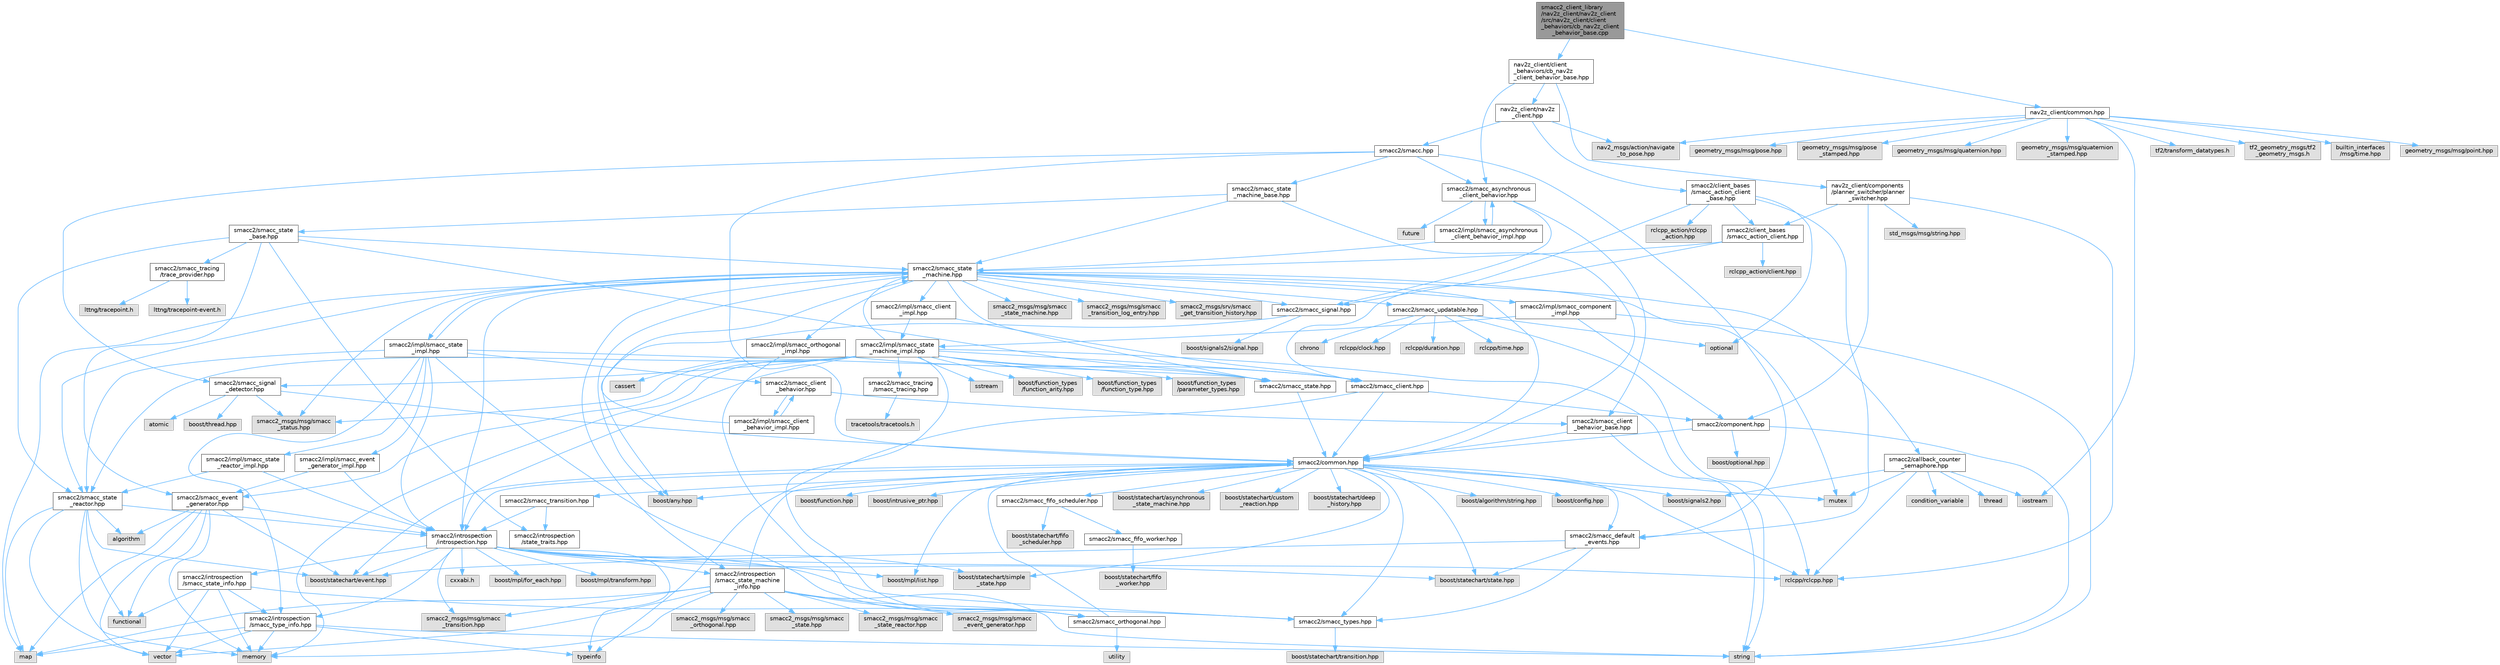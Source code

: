 digraph "smacc2_client_library/nav2z_client/nav2z_client/src/nav2z_client/client_behaviors/cb_nav2z_client_behavior_base.cpp"
{
 // LATEX_PDF_SIZE
  bgcolor="transparent";
  edge [fontname=Helvetica,fontsize=10,labelfontname=Helvetica,labelfontsize=10];
  node [fontname=Helvetica,fontsize=10,shape=box,height=0.2,width=0.4];
  Node1 [label="smacc2_client_library\l/nav2z_client/nav2z_client\l/src/nav2z_client/client\l_behaviors/cb_nav2z_client\l_behavior_base.cpp",height=0.2,width=0.4,color="gray40", fillcolor="grey60", style="filled", fontcolor="black",tooltip=" "];
  Node1 -> Node2 [color="steelblue1",style="solid"];
  Node2 [label="nav2z_client/client\l_behaviors/cb_nav2z\l_client_behavior_base.hpp",height=0.2,width=0.4,color="grey40", fillcolor="white", style="filled",URL="$cb__nav2z__client__behavior__base_8hpp.html",tooltip=" "];
  Node2 -> Node3 [color="steelblue1",style="solid"];
  Node3 [label="nav2z_client/components\l/planner_switcher/planner\l_switcher.hpp",height=0.2,width=0.4,color="grey40", fillcolor="white", style="filled",URL="$planner__switcher_8hpp.html",tooltip=" "];
  Node3 -> Node4 [color="steelblue1",style="solid"];
  Node4 [label="rclcpp/rclcpp.hpp",height=0.2,width=0.4,color="grey60", fillcolor="#E0E0E0", style="filled",tooltip=" "];
  Node3 -> Node5 [color="steelblue1",style="solid"];
  Node5 [label="smacc2/client_bases\l/smacc_action_client.hpp",height=0.2,width=0.4,color="grey40", fillcolor="white", style="filled",URL="$smacc__action__client_8hpp.html",tooltip=" "];
  Node5 -> Node6 [color="steelblue1",style="solid"];
  Node6 [label="smacc2/smacc_client.hpp",height=0.2,width=0.4,color="grey40", fillcolor="white", style="filled",URL="$smacc__client_8hpp.html",tooltip=" "];
  Node6 -> Node7 [color="steelblue1",style="solid"];
  Node7 [label="smacc2/common.hpp",height=0.2,width=0.4,color="grey40", fillcolor="white", style="filled",URL="$include_2smacc2_2common_8hpp.html",tooltip=" "];
  Node7 -> Node8 [color="steelblue1",style="solid"];
  Node8 [label="boost/statechart/asynchronous\l_state_machine.hpp",height=0.2,width=0.4,color="grey60", fillcolor="#E0E0E0", style="filled",tooltip=" "];
  Node7 -> Node9 [color="steelblue1",style="solid"];
  Node9 [label="boost/statechart/custom\l_reaction.hpp",height=0.2,width=0.4,color="grey60", fillcolor="#E0E0E0", style="filled",tooltip=" "];
  Node7 -> Node10 [color="steelblue1",style="solid"];
  Node10 [label="boost/statechart/deep\l_history.hpp",height=0.2,width=0.4,color="grey60", fillcolor="#E0E0E0", style="filled",tooltip=" "];
  Node7 -> Node11 [color="steelblue1",style="solid"];
  Node11 [label="boost/statechart/event.hpp",height=0.2,width=0.4,color="grey60", fillcolor="#E0E0E0", style="filled",tooltip=" "];
  Node7 -> Node12 [color="steelblue1",style="solid"];
  Node12 [label="boost/statechart/simple\l_state.hpp",height=0.2,width=0.4,color="grey60", fillcolor="#E0E0E0", style="filled",tooltip=" "];
  Node7 -> Node13 [color="steelblue1",style="solid"];
  Node13 [label="boost/statechart/state.hpp",height=0.2,width=0.4,color="grey60", fillcolor="#E0E0E0", style="filled",tooltip=" "];
  Node7 -> Node14 [color="steelblue1",style="solid"];
  Node14 [label="boost/algorithm/string.hpp",height=0.2,width=0.4,color="grey60", fillcolor="#E0E0E0", style="filled",tooltip=" "];
  Node7 -> Node15 [color="steelblue1",style="solid"];
  Node15 [label="boost/any.hpp",height=0.2,width=0.4,color="grey60", fillcolor="#E0E0E0", style="filled",tooltip=" "];
  Node7 -> Node16 [color="steelblue1",style="solid"];
  Node16 [label="boost/config.hpp",height=0.2,width=0.4,color="grey60", fillcolor="#E0E0E0", style="filled",tooltip=" "];
  Node7 -> Node17 [color="steelblue1",style="solid"];
  Node17 [label="boost/function.hpp",height=0.2,width=0.4,color="grey60", fillcolor="#E0E0E0", style="filled",tooltip=" "];
  Node7 -> Node18 [color="steelblue1",style="solid"];
  Node18 [label="boost/intrusive_ptr.hpp",height=0.2,width=0.4,color="grey60", fillcolor="#E0E0E0", style="filled",tooltip=" "];
  Node7 -> Node19 [color="steelblue1",style="solid"];
  Node19 [label="boost/mpl/list.hpp",height=0.2,width=0.4,color="grey60", fillcolor="#E0E0E0", style="filled",tooltip=" "];
  Node7 -> Node20 [color="steelblue1",style="solid"];
  Node20 [label="boost/signals2.hpp",height=0.2,width=0.4,color="grey60", fillcolor="#E0E0E0", style="filled",tooltip=" "];
  Node7 -> Node21 [color="steelblue1",style="solid"];
  Node21 [label="mutex",height=0.2,width=0.4,color="grey60", fillcolor="#E0E0E0", style="filled",tooltip=" "];
  Node7 -> Node4 [color="steelblue1",style="solid"];
  Node7 -> Node22 [color="steelblue1",style="solid"];
  Node22 [label="smacc2/introspection\l/introspection.hpp",height=0.2,width=0.4,color="grey40", fillcolor="white", style="filled",URL="$introspection_8hpp.html",tooltip=" "];
  Node22 -> Node11 [color="steelblue1",style="solid"];
  Node22 -> Node12 [color="steelblue1",style="solid"];
  Node22 -> Node13 [color="steelblue1",style="solid"];
  Node22 -> Node23 [color="steelblue1",style="solid"];
  Node23 [label="boost/mpl/for_each.hpp",height=0.2,width=0.4,color="grey60", fillcolor="#E0E0E0", style="filled",tooltip=" "];
  Node22 -> Node19 [color="steelblue1",style="solid"];
  Node22 -> Node24 [color="steelblue1",style="solid"];
  Node24 [label="boost/mpl/transform.hpp",height=0.2,width=0.4,color="grey60", fillcolor="#E0E0E0", style="filled",tooltip=" "];
  Node22 -> Node4 [color="steelblue1",style="solid"];
  Node22 -> Node25 [color="steelblue1",style="solid"];
  Node25 [label="typeinfo",height=0.2,width=0.4,color="grey60", fillcolor="#E0E0E0", style="filled",tooltip=" "];
  Node22 -> Node26 [color="steelblue1",style="solid"];
  Node26 [label="smacc2/introspection\l/smacc_state_info.hpp",height=0.2,width=0.4,color="grey40", fillcolor="white", style="filled",URL="$smacc__state__info_8hpp.html",tooltip=" "];
  Node26 -> Node27 [color="steelblue1",style="solid"];
  Node27 [label="functional",height=0.2,width=0.4,color="grey60", fillcolor="#E0E0E0", style="filled",tooltip=" "];
  Node26 -> Node28 [color="steelblue1",style="solid"];
  Node28 [label="memory",height=0.2,width=0.4,color="grey60", fillcolor="#E0E0E0", style="filled",tooltip=" "];
  Node26 -> Node29 [color="steelblue1",style="solid"];
  Node29 [label="smacc2/introspection\l/smacc_type_info.hpp",height=0.2,width=0.4,color="grey40", fillcolor="white", style="filled",URL="$smacc__type__info_8hpp.html",tooltip=" "];
  Node29 -> Node30 [color="steelblue1",style="solid"];
  Node30 [label="map",height=0.2,width=0.4,color="grey60", fillcolor="#E0E0E0", style="filled",tooltip=" "];
  Node29 -> Node28 [color="steelblue1",style="solid"];
  Node29 -> Node31 [color="steelblue1",style="solid"];
  Node31 [label="string",height=0.2,width=0.4,color="grey60", fillcolor="#E0E0E0", style="filled",tooltip=" "];
  Node29 -> Node25 [color="steelblue1",style="solid"];
  Node29 -> Node32 [color="steelblue1",style="solid"];
  Node32 [label="vector",height=0.2,width=0.4,color="grey60", fillcolor="#E0E0E0", style="filled",tooltip=" "];
  Node26 -> Node33 [color="steelblue1",style="solid"];
  Node33 [label="smacc2/smacc_types.hpp",height=0.2,width=0.4,color="grey40", fillcolor="white", style="filled",URL="$smacc__types_8hpp.html",tooltip=" "];
  Node33 -> Node34 [color="steelblue1",style="solid"];
  Node34 [label="boost/statechart/transition.hpp",height=0.2,width=0.4,color="grey60", fillcolor="#E0E0E0", style="filled",tooltip=" "];
  Node26 -> Node32 [color="steelblue1",style="solid"];
  Node22 -> Node29 [color="steelblue1",style="solid"];
  Node22 -> Node33 [color="steelblue1",style="solid"];
  Node22 -> Node35 [color="steelblue1",style="solid"];
  Node35 [label="cxxabi.h",height=0.2,width=0.4,color="grey60", fillcolor="#E0E0E0", style="filled",tooltip=" "];
  Node22 -> Node36 [color="steelblue1",style="solid"];
  Node36 [label="smacc2_msgs/msg/smacc\l_transition.hpp",height=0.2,width=0.4,color="grey60", fillcolor="#E0E0E0", style="filled",tooltip=" "];
  Node22 -> Node37 [color="steelblue1",style="solid"];
  Node37 [label="smacc2/introspection\l/smacc_state_machine\l_info.hpp",height=0.2,width=0.4,color="grey40", fillcolor="white", style="filled",URL="$smacc__state__machine__info_8hpp.html",tooltip=" "];
  Node37 -> Node30 [color="steelblue1",style="solid"];
  Node37 -> Node28 [color="steelblue1",style="solid"];
  Node37 -> Node31 [color="steelblue1",style="solid"];
  Node37 -> Node32 [color="steelblue1",style="solid"];
  Node37 -> Node7 [color="steelblue1",style="solid"];
  Node37 -> Node38 [color="steelblue1",style="solid"];
  Node38 [label="smacc2/smacc_orthogonal.hpp",height=0.2,width=0.4,color="grey40", fillcolor="white", style="filled",URL="$smacc__orthogonal_8hpp.html",tooltip=" "];
  Node38 -> Node7 [color="steelblue1",style="solid"];
  Node38 -> Node39 [color="steelblue1",style="solid"];
  Node39 [label="utility",height=0.2,width=0.4,color="grey60", fillcolor="#E0E0E0", style="filled",tooltip=" "];
  Node37 -> Node40 [color="steelblue1",style="solid"];
  Node40 [label="smacc2_msgs/msg/smacc\l_event_generator.hpp",height=0.2,width=0.4,color="grey60", fillcolor="#E0E0E0", style="filled",tooltip=" "];
  Node37 -> Node41 [color="steelblue1",style="solid"];
  Node41 [label="smacc2_msgs/msg/smacc\l_orthogonal.hpp",height=0.2,width=0.4,color="grey60", fillcolor="#E0E0E0", style="filled",tooltip=" "];
  Node37 -> Node42 [color="steelblue1",style="solid"];
  Node42 [label="smacc2_msgs/msg/smacc\l_state.hpp",height=0.2,width=0.4,color="grey60", fillcolor="#E0E0E0", style="filled",tooltip=" "];
  Node37 -> Node43 [color="steelblue1",style="solid"];
  Node43 [label="smacc2_msgs/msg/smacc\l_state_reactor.hpp",height=0.2,width=0.4,color="grey60", fillcolor="#E0E0E0", style="filled",tooltip=" "];
  Node37 -> Node36 [color="steelblue1",style="solid"];
  Node7 -> Node44 [color="steelblue1",style="solid"];
  Node44 [label="smacc2/smacc_fifo_scheduler.hpp",height=0.2,width=0.4,color="grey40", fillcolor="white", style="filled",URL="$smacc__fifo__scheduler_8hpp.html",tooltip=" "];
  Node44 -> Node45 [color="steelblue1",style="solid"];
  Node45 [label="boost/statechart/fifo\l_scheduler.hpp",height=0.2,width=0.4,color="grey60", fillcolor="#E0E0E0", style="filled",tooltip=" "];
  Node44 -> Node46 [color="steelblue1",style="solid"];
  Node46 [label="smacc2/smacc_fifo_worker.hpp",height=0.2,width=0.4,color="grey40", fillcolor="white", style="filled",URL="$smacc__fifo__worker_8hpp.html",tooltip=" "];
  Node46 -> Node47 [color="steelblue1",style="solid"];
  Node47 [label="boost/statechart/fifo\l_worker.hpp",height=0.2,width=0.4,color="grey60", fillcolor="#E0E0E0", style="filled",tooltip=" "];
  Node7 -> Node33 [color="steelblue1",style="solid"];
  Node7 -> Node48 [color="steelblue1",style="solid"];
  Node48 [label="smacc2/smacc_default\l_events.hpp",height=0.2,width=0.4,color="grey40", fillcolor="white", style="filled",URL="$smacc__default__events_8hpp.html",tooltip=" "];
  Node48 -> Node33 [color="steelblue1",style="solid"];
  Node48 -> Node11 [color="steelblue1",style="solid"];
  Node48 -> Node13 [color="steelblue1",style="solid"];
  Node7 -> Node49 [color="steelblue1",style="solid"];
  Node49 [label="smacc2/smacc_transition.hpp",height=0.2,width=0.4,color="grey40", fillcolor="white", style="filled",URL="$smacc__transition_8hpp.html",tooltip=" "];
  Node49 -> Node22 [color="steelblue1",style="solid"];
  Node49 -> Node50 [color="steelblue1",style="solid"];
  Node50 [label="smacc2/introspection\l/state_traits.hpp",height=0.2,width=0.4,color="grey40", fillcolor="white", style="filled",URL="$state__traits_8hpp.html",tooltip=" "];
  Node6 -> Node51 [color="steelblue1",style="solid"];
  Node51 [label="smacc2/component.hpp",height=0.2,width=0.4,color="grey40", fillcolor="white", style="filled",URL="$component_8hpp.html",tooltip=" "];
  Node51 -> Node31 [color="steelblue1",style="solid"];
  Node51 -> Node52 [color="steelblue1",style="solid"];
  Node52 [label="boost/optional.hpp",height=0.2,width=0.4,color="grey60", fillcolor="#E0E0E0", style="filled",tooltip=" "];
  Node51 -> Node7 [color="steelblue1",style="solid"];
  Node6 -> Node25 [color="steelblue1",style="solid"];
  Node5 -> Node53 [color="steelblue1",style="solid"];
  Node53 [label="smacc2/smacc_state\l_machine.hpp",height=0.2,width=0.4,color="grey40", fillcolor="white", style="filled",URL="$smacc__state__machine_8hpp.html",tooltip=" "];
  Node53 -> Node15 [color="steelblue1",style="solid"];
  Node53 -> Node30 [color="steelblue1",style="solid"];
  Node53 -> Node21 [color="steelblue1",style="solid"];
  Node53 -> Node7 [color="steelblue1",style="solid"];
  Node53 -> Node22 [color="steelblue1",style="solid"];
  Node53 -> Node37 [color="steelblue1",style="solid"];
  Node53 -> Node54 [color="steelblue1",style="solid"];
  Node54 [label="smacc2/smacc_signal.hpp",height=0.2,width=0.4,color="grey40", fillcolor="white", style="filled",URL="$smacc__signal_8hpp.html",tooltip=" "];
  Node54 -> Node15 [color="steelblue1",style="solid"];
  Node54 -> Node55 [color="steelblue1",style="solid"];
  Node55 [label="boost/signals2/signal.hpp",height=0.2,width=0.4,color="grey60", fillcolor="#E0E0E0", style="filled",tooltip=" "];
  Node53 -> Node56 [color="steelblue1",style="solid"];
  Node56 [label="smacc2/smacc_updatable.hpp",height=0.2,width=0.4,color="grey40", fillcolor="white", style="filled",URL="$smacc__updatable_8hpp.html",tooltip=" "];
  Node56 -> Node57 [color="steelblue1",style="solid"];
  Node57 [label="chrono",height=0.2,width=0.4,color="grey60", fillcolor="#E0E0E0", style="filled",tooltip=" "];
  Node56 -> Node58 [color="steelblue1",style="solid"];
  Node58 [label="optional",height=0.2,width=0.4,color="grey60", fillcolor="#E0E0E0", style="filled",tooltip=" "];
  Node56 -> Node59 [color="steelblue1",style="solid"];
  Node59 [label="rclcpp/clock.hpp",height=0.2,width=0.4,color="grey60", fillcolor="#E0E0E0", style="filled",tooltip=" "];
  Node56 -> Node60 [color="steelblue1",style="solid"];
  Node60 [label="rclcpp/duration.hpp",height=0.2,width=0.4,color="grey60", fillcolor="#E0E0E0", style="filled",tooltip=" "];
  Node56 -> Node4 [color="steelblue1",style="solid"];
  Node56 -> Node61 [color="steelblue1",style="solid"];
  Node61 [label="rclcpp/time.hpp",height=0.2,width=0.4,color="grey60", fillcolor="#E0E0E0", style="filled",tooltip=" "];
  Node53 -> Node62 [color="steelblue1",style="solid"];
  Node62 [label="smacc2_msgs/msg/smacc\l_state_machine.hpp",height=0.2,width=0.4,color="grey60", fillcolor="#E0E0E0", style="filled",tooltip=" "];
  Node53 -> Node63 [color="steelblue1",style="solid"];
  Node63 [label="smacc2_msgs/msg/smacc\l_status.hpp",height=0.2,width=0.4,color="grey60", fillcolor="#E0E0E0", style="filled",tooltip=" "];
  Node53 -> Node64 [color="steelblue1",style="solid"];
  Node64 [label="smacc2_msgs/msg/smacc\l_transition_log_entry.hpp",height=0.2,width=0.4,color="grey60", fillcolor="#E0E0E0", style="filled",tooltip=" "];
  Node53 -> Node65 [color="steelblue1",style="solid"];
  Node65 [label="smacc2_msgs/srv/smacc\l_get_transition_history.hpp",height=0.2,width=0.4,color="grey60", fillcolor="#E0E0E0", style="filled",tooltip=" "];
  Node53 -> Node66 [color="steelblue1",style="solid"];
  Node66 [label="smacc2/callback_counter\l_semaphore.hpp",height=0.2,width=0.4,color="grey40", fillcolor="white", style="filled",URL="$callback__counter__semaphore_8hpp.html",tooltip=" "];
  Node66 -> Node20 [color="steelblue1",style="solid"];
  Node66 -> Node67 [color="steelblue1",style="solid"];
  Node67 [label="condition_variable",height=0.2,width=0.4,color="grey60", fillcolor="#E0E0E0", style="filled",tooltip=" "];
  Node66 -> Node68 [color="steelblue1",style="solid"];
  Node68 [label="iostream",height=0.2,width=0.4,color="grey60", fillcolor="#E0E0E0", style="filled",tooltip=" "];
  Node66 -> Node21 [color="steelblue1",style="solid"];
  Node66 -> Node4 [color="steelblue1",style="solid"];
  Node66 -> Node69 [color="steelblue1",style="solid"];
  Node69 [label="thread",height=0.2,width=0.4,color="grey60", fillcolor="#E0E0E0", style="filled",tooltip=" "];
  Node53 -> Node70 [color="steelblue1",style="solid"];
  Node70 [label="smacc2/smacc_state.hpp",height=0.2,width=0.4,color="grey40", fillcolor="white", style="filled",URL="$smacc__state_8hpp.html",tooltip=" "];
  Node70 -> Node7 [color="steelblue1",style="solid"];
  Node53 -> Node71 [color="steelblue1",style="solid"];
  Node71 [label="smacc2/smacc_state\l_reactor.hpp",height=0.2,width=0.4,color="grey40", fillcolor="white", style="filled",URL="$smacc__state__reactor_8hpp.html",tooltip=" "];
  Node71 -> Node72 [color="steelblue1",style="solid"];
  Node72 [label="algorithm",height=0.2,width=0.4,color="grey60", fillcolor="#E0E0E0", style="filled",tooltip=" "];
  Node71 -> Node11 [color="steelblue1",style="solid"];
  Node71 -> Node27 [color="steelblue1",style="solid"];
  Node71 -> Node30 [color="steelblue1",style="solid"];
  Node71 -> Node28 [color="steelblue1",style="solid"];
  Node71 -> Node22 [color="steelblue1",style="solid"];
  Node71 -> Node32 [color="steelblue1",style="solid"];
  Node53 -> Node73 [color="steelblue1",style="solid"];
  Node73 [label="smacc2/impl/smacc_client\l_impl.hpp",height=0.2,width=0.4,color="grey40", fillcolor="white", style="filled",URL="$smacc__client__impl_8hpp.html",tooltip=" "];
  Node73 -> Node74 [color="steelblue1",style="solid"];
  Node74 [label="smacc2/impl/smacc_state\l_machine_impl.hpp",height=0.2,width=0.4,color="grey40", fillcolor="white", style="filled",URL="$smacc__state__machine__impl_8hpp.html",tooltip=" "];
  Node74 -> Node28 [color="steelblue1",style="solid"];
  Node74 -> Node75 [color="steelblue1",style="solid"];
  Node75 [label="sstream",height=0.2,width=0.4,color="grey60", fillcolor="#E0E0E0", style="filled",tooltip=" "];
  Node74 -> Node31 [color="steelblue1",style="solid"];
  Node74 -> Node22 [color="steelblue1",style="solid"];
  Node74 -> Node6 [color="steelblue1",style="solid"];
  Node74 -> Node76 [color="steelblue1",style="solid"];
  Node76 [label="smacc2/smacc_event\l_generator.hpp",height=0.2,width=0.4,color="grey40", fillcolor="white", style="filled",URL="$smacc__event__generator_8hpp.html",tooltip=" "];
  Node76 -> Node72 [color="steelblue1",style="solid"];
  Node76 -> Node11 [color="steelblue1",style="solid"];
  Node76 -> Node27 [color="steelblue1",style="solid"];
  Node76 -> Node30 [color="steelblue1",style="solid"];
  Node76 -> Node28 [color="steelblue1",style="solid"];
  Node76 -> Node22 [color="steelblue1",style="solid"];
  Node76 -> Node32 [color="steelblue1",style="solid"];
  Node74 -> Node38 [color="steelblue1",style="solid"];
  Node74 -> Node77 [color="steelblue1",style="solid"];
  Node77 [label="smacc2/smacc_signal\l_detector.hpp",height=0.2,width=0.4,color="grey40", fillcolor="white", style="filled",URL="$smacc__signal__detector_8hpp.html",tooltip=" "];
  Node77 -> Node78 [color="steelblue1",style="solid"];
  Node78 [label="atomic",height=0.2,width=0.4,color="grey60", fillcolor="#E0E0E0", style="filled",tooltip=" "];
  Node77 -> Node79 [color="steelblue1",style="solid"];
  Node79 [label="boost/thread.hpp",height=0.2,width=0.4,color="grey60", fillcolor="#E0E0E0", style="filled",tooltip=" "];
  Node77 -> Node7 [color="steelblue1",style="solid"];
  Node77 -> Node63 [color="steelblue1",style="solid"];
  Node74 -> Node70 [color="steelblue1",style="solid"];
  Node74 -> Node53 [color="steelblue1",style="solid"];
  Node74 -> Node71 [color="steelblue1",style="solid"];
  Node74 -> Node80 [color="steelblue1",style="solid"];
  Node80 [label="boost/function_types\l/function_arity.hpp",height=0.2,width=0.4,color="grey60", fillcolor="#E0E0E0", style="filled",tooltip=" "];
  Node74 -> Node81 [color="steelblue1",style="solid"];
  Node81 [label="boost/function_types\l/function_type.hpp",height=0.2,width=0.4,color="grey60", fillcolor="#E0E0E0", style="filled",tooltip=" "];
  Node74 -> Node82 [color="steelblue1",style="solid"];
  Node82 [label="boost/function_types\l/parameter_types.hpp",height=0.2,width=0.4,color="grey60", fillcolor="#E0E0E0", style="filled",tooltip=" "];
  Node74 -> Node83 [color="steelblue1",style="solid"];
  Node83 [label="smacc2/smacc_tracing\l/smacc_tracing.hpp",height=0.2,width=0.4,color="grey40", fillcolor="white", style="filled",URL="$smacc__tracing_8hpp.html",tooltip=" "];
  Node83 -> Node84 [color="steelblue1",style="solid"];
  Node84 [label="tracetools/tracetools.h",height=0.2,width=0.4,color="grey60", fillcolor="#E0E0E0", style="filled",tooltip=" "];
  Node74 -> Node63 [color="steelblue1",style="solid"];
  Node73 -> Node6 [color="steelblue1",style="solid"];
  Node53 -> Node85 [color="steelblue1",style="solid"];
  Node85 [label="smacc2/impl/smacc_component\l_impl.hpp",height=0.2,width=0.4,color="grey40", fillcolor="white", style="filled",URL="$smacc__component__impl_8hpp.html",tooltip=" "];
  Node85 -> Node31 [color="steelblue1",style="solid"];
  Node85 -> Node51 [color="steelblue1",style="solid"];
  Node85 -> Node74 [color="steelblue1",style="solid"];
  Node53 -> Node86 [color="steelblue1",style="solid"];
  Node86 [label="smacc2/impl/smacc_orthogonal\l_impl.hpp",height=0.2,width=0.4,color="grey40", fillcolor="white", style="filled",URL="$smacc__orthogonal__impl_8hpp.html",tooltip=" "];
  Node86 -> Node87 [color="steelblue1",style="solid"];
  Node87 [label="cassert",height=0.2,width=0.4,color="grey60", fillcolor="#E0E0E0", style="filled",tooltip=" "];
  Node86 -> Node6 [color="steelblue1",style="solid"];
  Node86 -> Node38 [color="steelblue1",style="solid"];
  Node53 -> Node88 [color="steelblue1",style="solid"];
  Node88 [label="smacc2/impl/smacc_state\l_impl.hpp",height=0.2,width=0.4,color="grey40", fillcolor="white", style="filled",URL="$smacc__state__impl_8hpp.html",tooltip=" "];
  Node88 -> Node22 [color="steelblue1",style="solid"];
  Node88 -> Node89 [color="steelblue1",style="solid"];
  Node89 [label="smacc2/smacc_client\l_behavior.hpp",height=0.2,width=0.4,color="grey40", fillcolor="white", style="filled",URL="$smacc__client__behavior_8hpp.html",tooltip=" "];
  Node89 -> Node90 [color="steelblue1",style="solid"];
  Node90 [label="smacc2/smacc_client\l_behavior_base.hpp",height=0.2,width=0.4,color="grey40", fillcolor="white", style="filled",URL="$smacc__client__behavior__base_8hpp.html",tooltip=" "];
  Node90 -> Node31 [color="steelblue1",style="solid"];
  Node90 -> Node7 [color="steelblue1",style="solid"];
  Node89 -> Node91 [color="steelblue1",style="solid"];
  Node91 [label="smacc2/impl/smacc_client\l_behavior_impl.hpp",height=0.2,width=0.4,color="grey40", fillcolor="white", style="filled",URL="$smacc__client__behavior__impl_8hpp.html",tooltip=" "];
  Node91 -> Node89 [color="steelblue1",style="solid"];
  Node91 -> Node53 [color="steelblue1",style="solid"];
  Node88 -> Node38 [color="steelblue1",style="solid"];
  Node88 -> Node70 [color="steelblue1",style="solid"];
  Node88 -> Node71 [color="steelblue1",style="solid"];
  Node88 -> Node29 [color="steelblue1",style="solid"];
  Node88 -> Node53 [color="steelblue1",style="solid"];
  Node88 -> Node92 [color="steelblue1",style="solid"];
  Node92 [label="smacc2/impl/smacc_event\l_generator_impl.hpp",height=0.2,width=0.4,color="grey40", fillcolor="white", style="filled",URL="$smacc__event__generator__impl_8hpp.html",tooltip=" "];
  Node92 -> Node22 [color="steelblue1",style="solid"];
  Node92 -> Node76 [color="steelblue1",style="solid"];
  Node88 -> Node93 [color="steelblue1",style="solid"];
  Node93 [label="smacc2/impl/smacc_state\l_reactor_impl.hpp",height=0.2,width=0.4,color="grey40", fillcolor="white", style="filled",URL="$smacc__state__reactor__impl_8hpp.html",tooltip=" "];
  Node93 -> Node22 [color="steelblue1",style="solid"];
  Node93 -> Node71 [color="steelblue1",style="solid"];
  Node5 -> Node94 [color="steelblue1",style="solid"];
  Node94 [label="rclcpp_action/client.hpp",height=0.2,width=0.4,color="grey60", fillcolor="#E0E0E0", style="filled",tooltip=" "];
  Node3 -> Node51 [color="steelblue1",style="solid"];
  Node3 -> Node95 [color="steelblue1",style="solid"];
  Node95 [label="std_msgs/msg/string.hpp",height=0.2,width=0.4,color="grey60", fillcolor="#E0E0E0", style="filled",tooltip=" "];
  Node2 -> Node96 [color="steelblue1",style="solid"];
  Node96 [label="nav2z_client/nav2z\l_client.hpp",height=0.2,width=0.4,color="grey40", fillcolor="white", style="filled",URL="$nav2z__client_8hpp.html",tooltip=" "];
  Node96 -> Node97 [color="steelblue1",style="solid"];
  Node97 [label="smacc2/client_bases\l/smacc_action_client\l_base.hpp",height=0.2,width=0.4,color="grey40", fillcolor="white", style="filled",URL="$smacc__action__client__base_8hpp.html",tooltip=" "];
  Node97 -> Node5 [color="steelblue1",style="solid"];
  Node97 -> Node48 [color="steelblue1",style="solid"];
  Node97 -> Node54 [color="steelblue1",style="solid"];
  Node97 -> Node58 [color="steelblue1",style="solid"];
  Node97 -> Node98 [color="steelblue1",style="solid"];
  Node98 [label="rclcpp_action/rclcpp\l_action.hpp",height=0.2,width=0.4,color="grey60", fillcolor="#E0E0E0", style="filled",tooltip=" "];
  Node96 -> Node99 [color="steelblue1",style="solid"];
  Node99 [label="smacc2/smacc.hpp",height=0.2,width=0.4,color="grey40", fillcolor="white", style="filled",URL="$smacc_8hpp.html",tooltip=" "];
  Node99 -> Node7 [color="steelblue1",style="solid"];
  Node99 -> Node100 [color="steelblue1",style="solid"];
  Node100 [label="smacc2/smacc_asynchronous\l_client_behavior.hpp",height=0.2,width=0.4,color="grey40", fillcolor="white", style="filled",URL="$smacc__asynchronous__client__behavior_8hpp.html",tooltip=" "];
  Node100 -> Node101 [color="steelblue1",style="solid"];
  Node101 [label="future",height=0.2,width=0.4,color="grey60", fillcolor="#E0E0E0", style="filled",tooltip=" "];
  Node100 -> Node90 [color="steelblue1",style="solid"];
  Node100 -> Node54 [color="steelblue1",style="solid"];
  Node100 -> Node102 [color="steelblue1",style="solid"];
  Node102 [label="smacc2/impl/smacc_asynchronous\l_client_behavior_impl.hpp",height=0.2,width=0.4,color="grey40", fillcolor="white", style="filled",URL="$smacc__asynchronous__client__behavior__impl_8hpp.html",tooltip=" "];
  Node102 -> Node100 [color="steelblue1",style="solid"];
  Node102 -> Node53 [color="steelblue1",style="solid"];
  Node99 -> Node48 [color="steelblue1",style="solid"];
  Node99 -> Node77 [color="steelblue1",style="solid"];
  Node99 -> Node103 [color="steelblue1",style="solid"];
  Node103 [label="smacc2/smacc_state\l_machine_base.hpp",height=0.2,width=0.4,color="grey40", fillcolor="white", style="filled",URL="$smacc__state__machine__base_8hpp.html",tooltip=" "];
  Node103 -> Node7 [color="steelblue1",style="solid"];
  Node103 -> Node104 [color="steelblue1",style="solid"];
  Node104 [label="smacc2/smacc_state\l_base.hpp",height=0.2,width=0.4,color="grey40", fillcolor="white", style="filled",URL="$smacc__state__base_8hpp.html",tooltip=" "];
  Node104 -> Node50 [color="steelblue1",style="solid"];
  Node104 -> Node76 [color="steelblue1",style="solid"];
  Node104 -> Node70 [color="steelblue1",style="solid"];
  Node104 -> Node53 [color="steelblue1",style="solid"];
  Node104 -> Node71 [color="steelblue1",style="solid"];
  Node104 -> Node105 [color="steelblue1",style="solid"];
  Node105 [label="smacc2/smacc_tracing\l/trace_provider.hpp",height=0.2,width=0.4,color="grey40", fillcolor="white", style="filled",URL="$trace__provider_8hpp.html",tooltip=" "];
  Node105 -> Node106 [color="steelblue1",style="solid"];
  Node106 [label="lttng/tracepoint.h",height=0.2,width=0.4,color="grey60", fillcolor="#E0E0E0", style="filled",tooltip=" "];
  Node105 -> Node107 [color="steelblue1",style="solid"];
  Node107 [label="lttng/tracepoint-event.h",height=0.2,width=0.4,color="grey60", fillcolor="#E0E0E0", style="filled",tooltip=" "];
  Node103 -> Node53 [color="steelblue1",style="solid"];
  Node96 -> Node108 [color="steelblue1",style="solid"];
  Node108 [label="nav2_msgs/action/navigate\l_to_pose.hpp",height=0.2,width=0.4,color="grey60", fillcolor="#E0E0E0", style="filled",tooltip=" "];
  Node2 -> Node100 [color="steelblue1",style="solid"];
  Node1 -> Node109 [color="steelblue1",style="solid"];
  Node109 [label="nav2z_client/common.hpp",height=0.2,width=0.4,color="grey40", fillcolor="white", style="filled",URL="$client__library_2nav2z__client_2nav2z__client_2include_2nav2z__client_2common_8hpp.html",tooltip=" "];
  Node109 -> Node68 [color="steelblue1",style="solid"];
  Node109 -> Node110 [color="steelblue1",style="solid"];
  Node110 [label="tf2/transform_datatypes.h",height=0.2,width=0.4,color="grey60", fillcolor="#E0E0E0", style="filled",tooltip=" "];
  Node109 -> Node111 [color="steelblue1",style="solid"];
  Node111 [label="tf2_geometry_msgs/tf2\l_geometry_msgs.h",height=0.2,width=0.4,color="grey60", fillcolor="#E0E0E0", style="filled",tooltip=" "];
  Node109 -> Node112 [color="steelblue1",style="solid"];
  Node112 [label="builtin_interfaces\l/msg/time.hpp",height=0.2,width=0.4,color="grey60", fillcolor="#E0E0E0", style="filled",tooltip=" "];
  Node109 -> Node113 [color="steelblue1",style="solid"];
  Node113 [label="geometry_msgs/msg/point.hpp",height=0.2,width=0.4,color="grey60", fillcolor="#E0E0E0", style="filled",tooltip=" "];
  Node109 -> Node114 [color="steelblue1",style="solid"];
  Node114 [label="geometry_msgs/msg/pose.hpp",height=0.2,width=0.4,color="grey60", fillcolor="#E0E0E0", style="filled",tooltip=" "];
  Node109 -> Node115 [color="steelblue1",style="solid"];
  Node115 [label="geometry_msgs/msg/pose\l_stamped.hpp",height=0.2,width=0.4,color="grey60", fillcolor="#E0E0E0", style="filled",tooltip=" "];
  Node109 -> Node116 [color="steelblue1",style="solid"];
  Node116 [label="geometry_msgs/msg/quaternion.hpp",height=0.2,width=0.4,color="grey60", fillcolor="#E0E0E0", style="filled",tooltip=" "];
  Node109 -> Node117 [color="steelblue1",style="solid"];
  Node117 [label="geometry_msgs/msg/quaternion\l_stamped.hpp",height=0.2,width=0.4,color="grey60", fillcolor="#E0E0E0", style="filled",tooltip=" "];
  Node109 -> Node108 [color="steelblue1",style="solid"];
}
